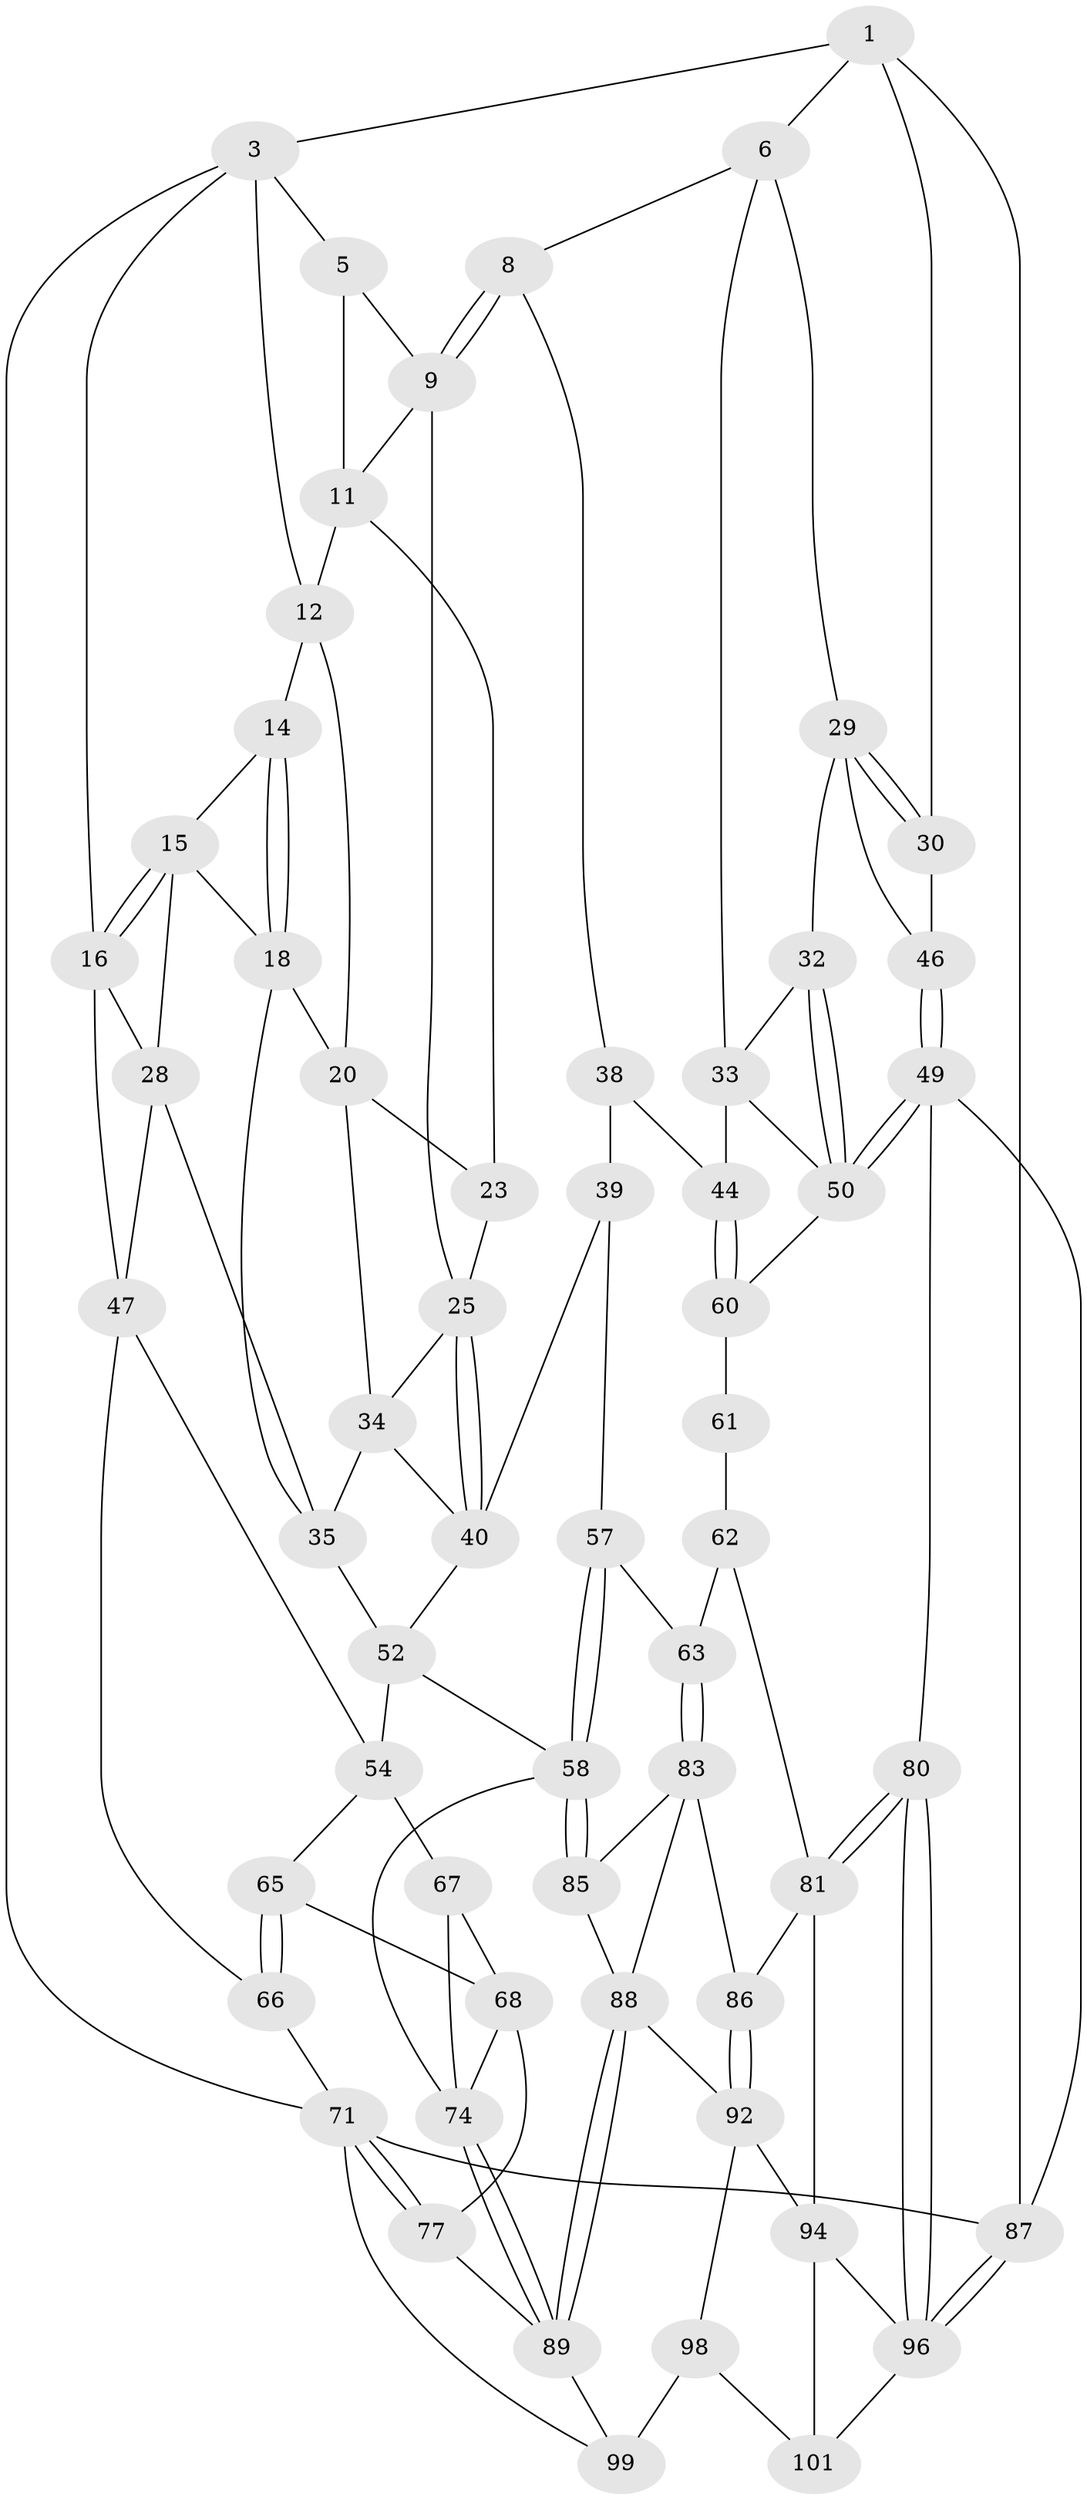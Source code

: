 // original degree distribution, {3: 0.0196078431372549, 6: 0.24509803921568626, 5: 0.47058823529411764, 4: 0.2647058823529412}
// Generated by graph-tools (version 1.1) at 2025/11/02/21/25 10:11:12]
// undirected, 59 vertices, 126 edges
graph export_dot {
graph [start="1"]
  node [color=gray90,style=filled];
  1 [pos="+0.7154295096814455+0",super="+2"];
  3 [pos="+0+0",super="+4"];
  5 [pos="+0.6488961080245902+0",super="+10"];
  6 [pos="+0.8878207108994465+0.18355773299999326",super="+7"];
  8 [pos="+0.7127924274080156+0.21692723898695465"];
  9 [pos="+0.6449947070050407+0.15630529544869645",super="+24"];
  11 [pos="+0.5642208507218464+0.0644359145690006",super="+22"];
  12 [pos="+0.3244902760689888+0.09995306602075706",super="+13"];
  14 [pos="+0.1550671587893307+0.1453030379754231"];
  15 [pos="+0.06930751500939673+0.22988561609762784",super="+27"];
  16 [pos="+0.05391448953016319+0.23633687503316064",super="+17"];
  18 [pos="+0.24312156814107908+0.23503172237301773",super="+19"];
  20 [pos="+0.30321339356003446+0.21877756059345008",super="+21"];
  23 [pos="+0.47241117766167073+0.19973040452718133"];
  25 [pos="+0.5332303537841088+0.3376946232084869",super="+26"];
  28 [pos="+0.08706591273174699+0.3149413143068271",super="+37"];
  29 [pos="+0.9348254263280321+0.1809576364517484",super="+31"];
  30 [pos="+1+0.11446518383707728"];
  32 [pos="+0.8520241980115968+0.34162761736027286"];
  33 [pos="+0.8168061132104424+0.31792901385422445",super="+43"];
  34 [pos="+0.40219672733676987+0.29114114402551083",super="+41"];
  35 [pos="+0.2578498295644501+0.2997283421766266",super="+36"];
  38 [pos="+0.704379937484172+0.23545911843496725",super="+45"];
  39 [pos="+0.5671396687308408+0.4087176596980607",super="+56"];
  40 [pos="+0.5417283284915813+0.40344562256098526",super="+42"];
  44 [pos="+0.6909248986745833+0.4485872208475962"];
  46 [pos="+1+0.4558537850869819"];
  47 [pos="+0.0695659593066418+0.41038669314587917",super="+48"];
  49 [pos="+1+0.5124384003936131",super="+79"];
  50 [pos="+0.976372933607098+0.5252151701423456",super="+51"];
  52 [pos="+0.39308376730297034+0.5385378050545931",super="+53"];
  54 [pos="+0.22619065913250153+0.5329698441609606",super="+55"];
  57 [pos="+0.5949772734652804+0.612791677613024"];
  58 [pos="+0.4921437675507398+0.631623778064659",super="+59"];
  60 [pos="+0.7241045331181037+0.5216245132192098",super="+64"];
  61 [pos="+0.7175477145154444+0.5514470259393323",super="+73"];
  62 [pos="+0.6760433115571499+0.6088873051008596",super="+78"];
  63 [pos="+0.6312472523978334+0.6276053367082282"];
  65 [pos="+0.07584061225239075+0.5218602799685205",super="+69"];
  66 [pos="+0+0.6919340550458535",super="+70"];
  67 [pos="+0.22242065105301628+0.5383881366351133"];
  68 [pos="+0.12129864865379461+0.600178539487218",super="+76"];
  71 [pos="+0+0.9433038237565168",super="+72"];
  74 [pos="+0.37028890358204286+0.6350910617263398",super="+75"];
  77 [pos="+0.15261554106544734+0.7768699781321888"];
  80 [pos="+0.9169188519989728+0.803757988535243"];
  81 [pos="+0.864705247673812+0.7760101523722348",super="+82"];
  83 [pos="+0.6612735935471479+0.7090968865606859",super="+84"];
  85 [pos="+0.5118726259586659+0.7098621896661681"];
  86 [pos="+0.7505602787395675+0.7534731971353377"];
  87 [pos="+1+1"];
  88 [pos="+0.4204992001111926+0.7938047554132527",super="+91"];
  89 [pos="+0.33028066612713775+0.8351995082703693",super="+90"];
  92 [pos="+0.6473975347796127+0.9160601821141029",super="+93"];
  94 [pos="+0.8282876773920118+0.8362617264489454",super="+95"];
  96 [pos="+0.8123178538843006+1",super="+97"];
  98 [pos="+0.4323359139367513+0.8946885247712842",super="+102"];
  99 [pos="+0.33615925657905066+0.8626715511209555",super="+100"];
  101 [pos="+0.7114292804719101+1"];
  1 -- 6;
  1 -- 3;
  1 -- 30;
  1 -- 87;
  3 -- 71;
  3 -- 12;
  3 -- 5;
  3 -- 16;
  5 -- 9;
  5 -- 11;
  6 -- 29;
  6 -- 8;
  6 -- 33;
  8 -- 9;
  8 -- 9;
  8 -- 38;
  9 -- 25;
  9 -- 11;
  11 -- 12;
  11 -- 23;
  12 -- 14;
  12 -- 20;
  14 -- 15;
  14 -- 18;
  14 -- 18;
  15 -- 16;
  15 -- 16;
  15 -- 18;
  15 -- 28;
  16 -- 28;
  16 -- 47;
  18 -- 35;
  18 -- 20;
  20 -- 34;
  20 -- 23;
  23 -- 25;
  25 -- 40;
  25 -- 40;
  25 -- 34;
  28 -- 47;
  28 -- 35;
  29 -- 30;
  29 -- 30;
  29 -- 32;
  29 -- 46;
  30 -- 46;
  32 -- 33;
  32 -- 50;
  32 -- 50;
  33 -- 44;
  33 -- 50;
  34 -- 40;
  34 -- 35;
  35 -- 52;
  38 -- 39 [weight=2];
  38 -- 44;
  39 -- 40;
  39 -- 57;
  40 -- 52;
  44 -- 60;
  44 -- 60;
  46 -- 49;
  46 -- 49;
  47 -- 54;
  47 -- 66;
  49 -- 50;
  49 -- 50;
  49 -- 80;
  49 -- 87;
  50 -- 60;
  52 -- 54;
  52 -- 58;
  54 -- 67;
  54 -- 65;
  57 -- 58;
  57 -- 58;
  57 -- 63;
  58 -- 85;
  58 -- 85;
  58 -- 74;
  60 -- 61 [weight=2];
  61 -- 62 [weight=2];
  62 -- 63;
  62 -- 81;
  63 -- 83;
  63 -- 83;
  65 -- 66 [weight=2];
  65 -- 66;
  65 -- 68;
  66 -- 71;
  67 -- 68;
  67 -- 74;
  68 -- 77;
  68 -- 74;
  71 -- 77;
  71 -- 77;
  71 -- 87;
  71 -- 99;
  74 -- 89;
  74 -- 89;
  77 -- 89;
  80 -- 81;
  80 -- 81;
  80 -- 96;
  80 -- 96;
  81 -- 94;
  81 -- 86;
  83 -- 86;
  83 -- 85;
  83 -- 88;
  85 -- 88;
  86 -- 92;
  86 -- 92;
  87 -- 96;
  87 -- 96;
  88 -- 89;
  88 -- 89;
  88 -- 92;
  89 -- 99;
  92 -- 94;
  92 -- 98;
  94 -- 96;
  94 -- 101;
  96 -- 101;
  98 -- 99 [weight=2];
  98 -- 101;
}
